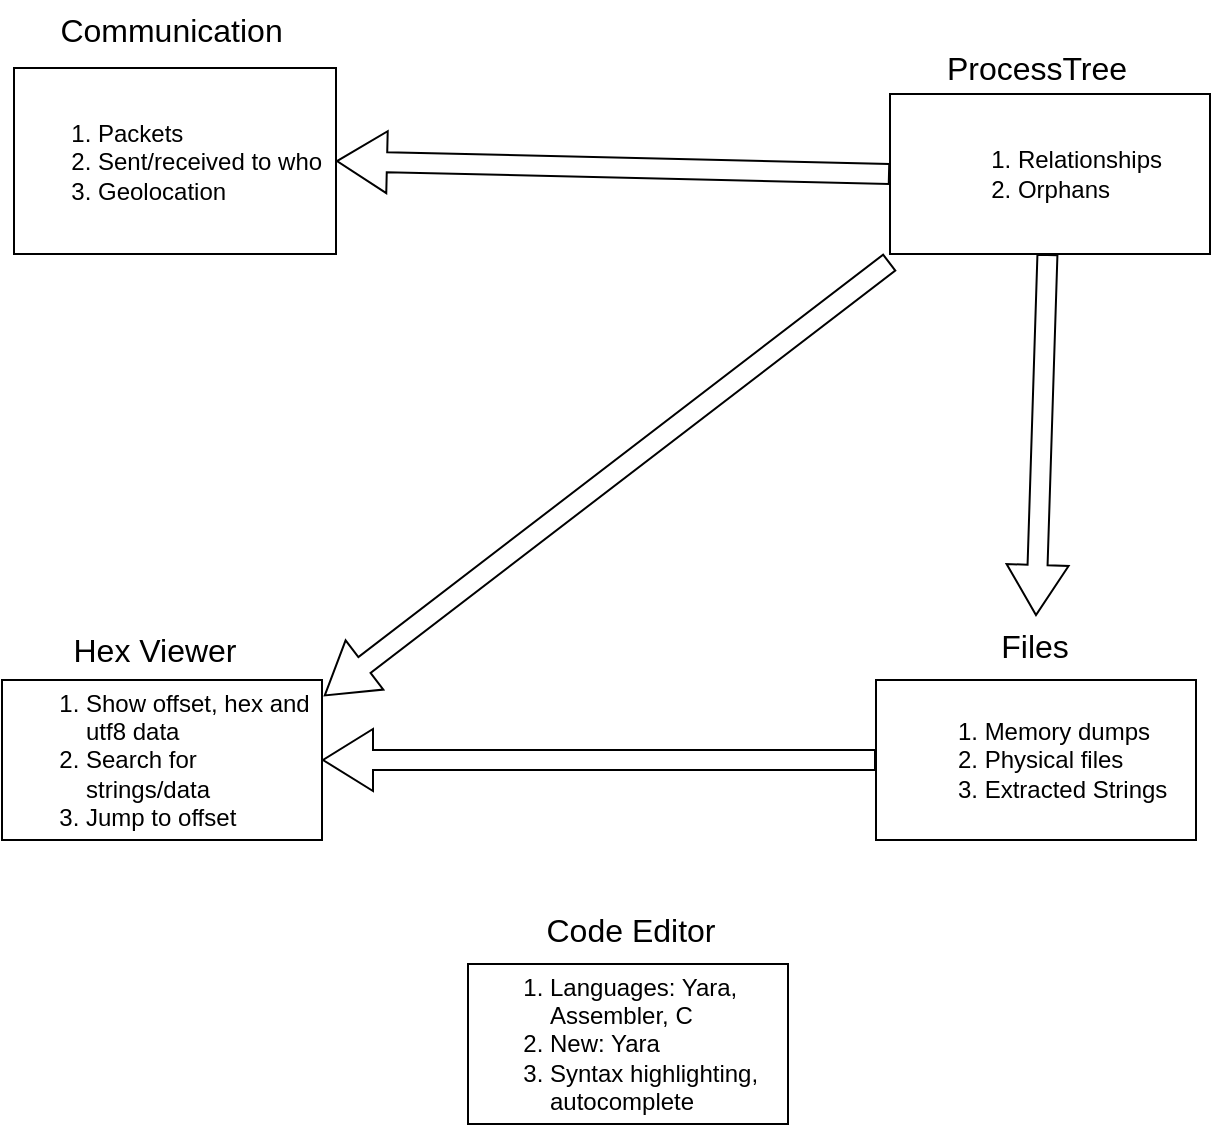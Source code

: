 <mxfile version="26.1.2">
  <diagram name="Page-1" id="oGITJ56X4c4uDML92NMq">
    <mxGraphModel dx="1228" dy="1602" grid="0" gridSize="10" guides="1" tooltips="1" connect="1" arrows="1" fold="1" page="0" pageScale="1" pageWidth="850" pageHeight="1100" math="0" shadow="0">
      <root>
        <mxCell id="0" />
        <mxCell id="1" parent="0" />
        <mxCell id="DT5o_Z7IDblNrw20LdmK-1" value="&lt;ol&gt;&lt;li&gt;Packets&lt;/li&gt;&lt;li style=&quot;&quot;&gt;Sent/received to who&lt;/li&gt;&lt;li style=&quot;&quot;&gt;Geolocation&lt;/li&gt;&lt;/ol&gt;" style="rounded=0;whiteSpace=wrap;html=1;align=left;" vertex="1" parent="1">
          <mxGeometry x="-63" y="-521" width="161" height="93" as="geometry" />
        </mxCell>
        <mxCell id="DT5o_Z7IDblNrw20LdmK-3" value="" style="edgeStyle=none;curved=1;rounded=0;orthogonalLoop=1;jettySize=auto;html=1;fontSize=12;startSize=8;endSize=8;strokeColor=none;" edge="1" parent="1" source="DT5o_Z7IDblNrw20LdmK-2" target="DT5o_Z7IDblNrw20LdmK-1">
          <mxGeometry relative="1" as="geometry" />
        </mxCell>
        <mxCell id="DT5o_Z7IDblNrw20LdmK-2" value="Communication&amp;nbsp;" style="text;strokeColor=none;fillColor=none;html=1;align=center;verticalAlign=middle;whiteSpace=wrap;rounded=0;fontSize=16;" vertex="1" parent="1">
          <mxGeometry x="-63" y="-555" width="162" height="30" as="geometry" />
        </mxCell>
        <mxCell id="DT5o_Z7IDblNrw20LdmK-4" value="&lt;ol&gt;&lt;li style=&quot;text-align: left;&quot;&gt;Relationships&lt;/li&gt;&lt;li style=&quot;text-align: left;&quot;&gt;Orphans&lt;/li&gt;&lt;/ol&gt;" style="rounded=0;whiteSpace=wrap;html=1;" vertex="1" parent="1">
          <mxGeometry x="375" y="-508" width="160" height="80" as="geometry" />
        </mxCell>
        <mxCell id="DT5o_Z7IDblNrw20LdmK-5" value="ProcessTree" style="text;strokeColor=none;fillColor=none;html=1;align=center;verticalAlign=middle;whiteSpace=wrap;rounded=0;fontSize=16;" vertex="1" parent="1">
          <mxGeometry x="368" y="-539" width="161" height="36" as="geometry" />
        </mxCell>
        <mxCell id="DT5o_Z7IDblNrw20LdmK-6" value="&lt;ol&gt;&lt;li&gt;Show offset, hex and utf8 data&lt;/li&gt;&lt;li&gt;Search for strings/data&lt;/li&gt;&lt;li style=&quot;&quot;&gt;Jump to offset&lt;/li&gt;&lt;/ol&gt;" style="rounded=0;whiteSpace=wrap;html=1;align=left;" vertex="1" parent="1">
          <mxGeometry x="-69" y="-215" width="160" height="80" as="geometry" />
        </mxCell>
        <mxCell id="DT5o_Z7IDblNrw20LdmK-7" value="Hex Viewer" style="text;strokeColor=none;fillColor=none;html=1;align=center;verticalAlign=middle;whiteSpace=wrap;rounded=0;fontSize=16;" vertex="1" parent="1">
          <mxGeometry x="-55" y="-245" width="125" height="30" as="geometry" />
        </mxCell>
        <mxCell id="DT5o_Z7IDblNrw20LdmK-8" value="&lt;ol&gt;&lt;li style=&quot;text-align: left;&quot;&gt;Memory dumps&lt;/li&gt;&lt;li style=&quot;text-align: left;&quot;&gt;Physical files&lt;/li&gt;&lt;li style=&quot;text-align: left;&quot;&gt;Extracted Strings&lt;/li&gt;&lt;/ol&gt;" style="rounded=0;whiteSpace=wrap;html=1;" vertex="1" parent="1">
          <mxGeometry x="368" y="-215" width="160" height="80" as="geometry" />
        </mxCell>
        <mxCell id="DT5o_Z7IDblNrw20LdmK-9" value="Files" style="text;strokeColor=none;fillColor=none;html=1;align=center;verticalAlign=middle;whiteSpace=wrap;rounded=0;fontSize=16;" vertex="1" parent="1">
          <mxGeometry x="367" y="-247" width="161" height="30" as="geometry" />
        </mxCell>
        <mxCell id="DT5o_Z7IDblNrw20LdmK-10" value="&lt;div style=&quot;text-align: left;&quot;&gt;&lt;ol&gt;&lt;li&gt;Languages: Yara, Assembler, C&lt;br&gt;&lt;/li&gt;&lt;li&gt;New: Yara&lt;br&gt;&lt;/li&gt;&lt;li&gt;Syntax highlighting, autocomplete&amp;nbsp;&lt;br&gt;&lt;/li&gt;&lt;/ol&gt;&lt;/div&gt;" style="rounded=0;whiteSpace=wrap;html=1;" vertex="1" parent="1">
          <mxGeometry x="164" y="-73" width="160" height="80" as="geometry" />
        </mxCell>
        <mxCell id="DT5o_Z7IDblNrw20LdmK-11" value="Code Editor" style="text;strokeColor=none;fillColor=none;html=1;align=center;verticalAlign=middle;whiteSpace=wrap;rounded=0;fontSize=16;" vertex="1" parent="1">
          <mxGeometry x="164" y="-107" width="163" height="34" as="geometry" />
        </mxCell>
        <mxCell id="DT5o_Z7IDblNrw20LdmK-12" value="" style="shape=flexArrow;endArrow=classic;html=1;rounded=0;fontSize=12;startSize=8;endSize=8;curved=1;exitX=0;exitY=0.5;exitDx=0;exitDy=0;entryX=1;entryY=0.5;entryDx=0;entryDy=0;" edge="1" parent="1" source="DT5o_Z7IDblNrw20LdmK-4" target="DT5o_Z7IDblNrw20LdmK-1">
          <mxGeometry width="50" height="50" relative="1" as="geometry">
            <mxPoint x="209" y="-405" as="sourcePoint" />
            <mxPoint x="259" y="-455" as="targetPoint" />
          </mxGeometry>
        </mxCell>
        <mxCell id="DT5o_Z7IDblNrw20LdmK-14" value="" style="shape=flexArrow;endArrow=classic;html=1;rounded=0;fontSize=12;startSize=8;endSize=8;curved=1;" edge="1" parent="1" source="DT5o_Z7IDblNrw20LdmK-4" target="DT5o_Z7IDblNrw20LdmK-9">
          <mxGeometry width="50" height="50" relative="1" as="geometry">
            <mxPoint x="280" y="-400" as="sourcePoint" />
            <mxPoint x="450" y="-400" as="targetPoint" />
          </mxGeometry>
        </mxCell>
        <mxCell id="DT5o_Z7IDblNrw20LdmK-15" value="" style="shape=flexArrow;endArrow=classic;html=1;rounded=0;fontSize=12;startSize=8;endSize=8;curved=1;exitX=0;exitY=0.5;exitDx=0;exitDy=0;entryX=1;entryY=0.5;entryDx=0;entryDy=0;" edge="1" parent="1" source="DT5o_Z7IDblNrw20LdmK-8" target="DT5o_Z7IDblNrw20LdmK-6">
          <mxGeometry width="50" height="50" relative="1" as="geometry">
            <mxPoint x="231" y="-183" as="sourcePoint" />
            <mxPoint x="281" y="-233" as="targetPoint" />
          </mxGeometry>
        </mxCell>
        <mxCell id="DT5o_Z7IDblNrw20LdmK-17" value="" style="shape=flexArrow;endArrow=classic;html=1;rounded=0;fontSize=12;startSize=8;endSize=8;curved=1;" edge="1" parent="1">
          <mxGeometry width="50" height="50" relative="1" as="geometry">
            <mxPoint x="375" y="-424" as="sourcePoint" />
            <mxPoint x="92" y="-207" as="targetPoint" />
          </mxGeometry>
        </mxCell>
      </root>
    </mxGraphModel>
  </diagram>
</mxfile>
